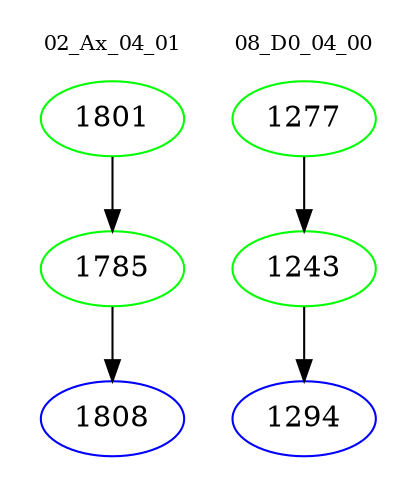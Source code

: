 digraph{
subgraph cluster_0 {
color = white
label = "02_Ax_04_01";
fontsize=10;
T0_1801 [label="1801", color="green"]
T0_1801 -> T0_1785 [color="black"]
T0_1785 [label="1785", color="green"]
T0_1785 -> T0_1808 [color="black"]
T0_1808 [label="1808", color="blue"]
}
subgraph cluster_1 {
color = white
label = "08_D0_04_00";
fontsize=10;
T1_1277 [label="1277", color="green"]
T1_1277 -> T1_1243 [color="black"]
T1_1243 [label="1243", color="green"]
T1_1243 -> T1_1294 [color="black"]
T1_1294 [label="1294", color="blue"]
}
}
